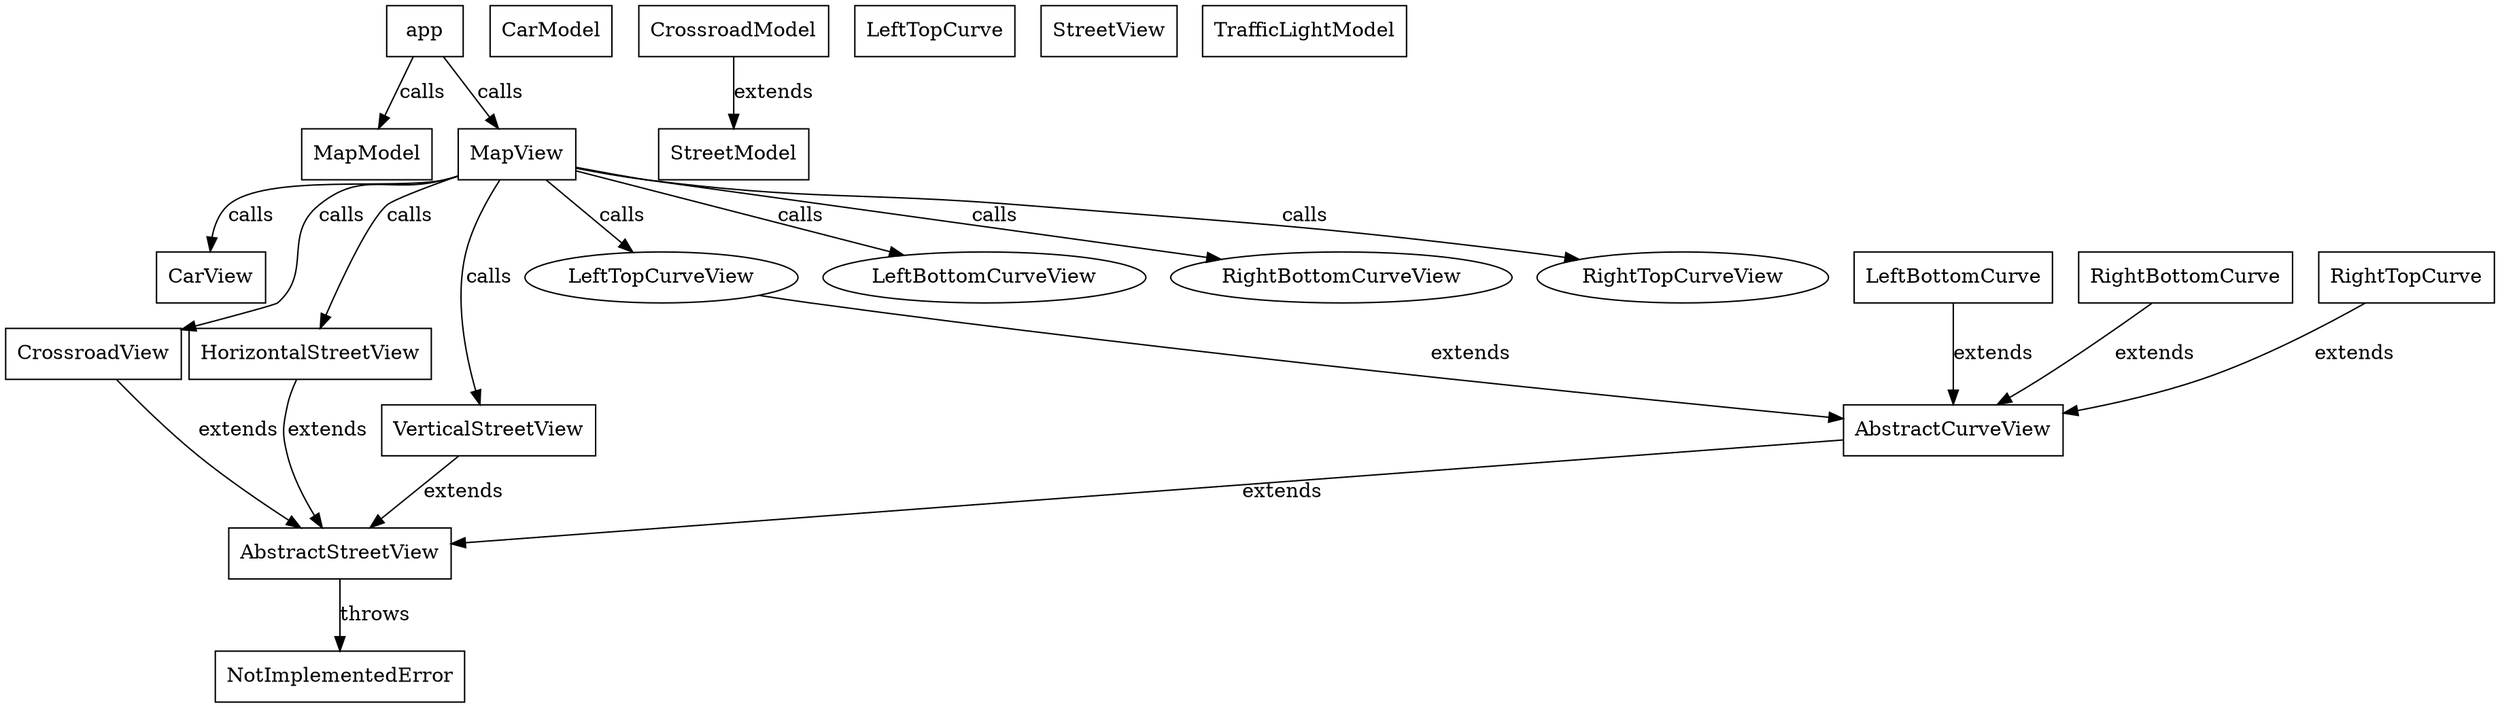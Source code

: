 digraph G {
    app [shape=box];
    AbstractCurveView [shape=box];
    AbstractStreetView [shape=box];
    CarModel [shape=box];
    CarView [shape=box];
    CrossroadModel [shape=box];
    CrossroadView [shape=box];
    HorizontalStreetView [shape=box];
    LeftBottomCurve [shape=box];
    LeftTopCurve [shape=box];
    MapModel [shape=box];
    MapView [shape=box];
    NotImplementedError [shape=box];
    RightBottomCurve [shape=box];
    RightTopCurve [shape=box];
    StreetModel [shape=box];
    StreetView [shape=box];
    TrafficLightModel [shape=box];
    VerticalStreetView [shape=box];

    AbstractCurveView -> AbstractStreetView [label="extends"];
    AbstractStreetView -> NotImplementedError [label="throws"];
    app -> MapModel [label="calls"];
    app -> MapView [label="calls"];
    CrossroadModel -> StreetModel [label="extends"];
    CrossroadView -> AbstractStreetView [label="extends"];
    HorizontalStreetView -> AbstractStreetView [label="extends"];
    LeftBottomCurve -> AbstractCurveView [label="extends"];
    LeftTopCurveView -> AbstractCurveView [label="extends"];
    MapView -> CarView [label="calls"];
    MapView -> CrossroadView [label="calls"];
    MapView -> HorizontalStreetView [label="calls"];
    MapView -> LeftBottomCurveView [label="calls"];
    MapView -> LeftTopCurveView [label="calls"];
    MapView -> RightBottomCurveView [label="calls"];
    MapView -> RightTopCurveView [label="calls"];
    MapView -> VerticalStreetView [label="calls"];
    RightBottomCurve -> AbstractCurveView [label="extends"];
    RightTopCurve -> AbstractCurveView [label="extends"];
    VerticalStreetView -> AbstractStreetView [label="extends"];
}
